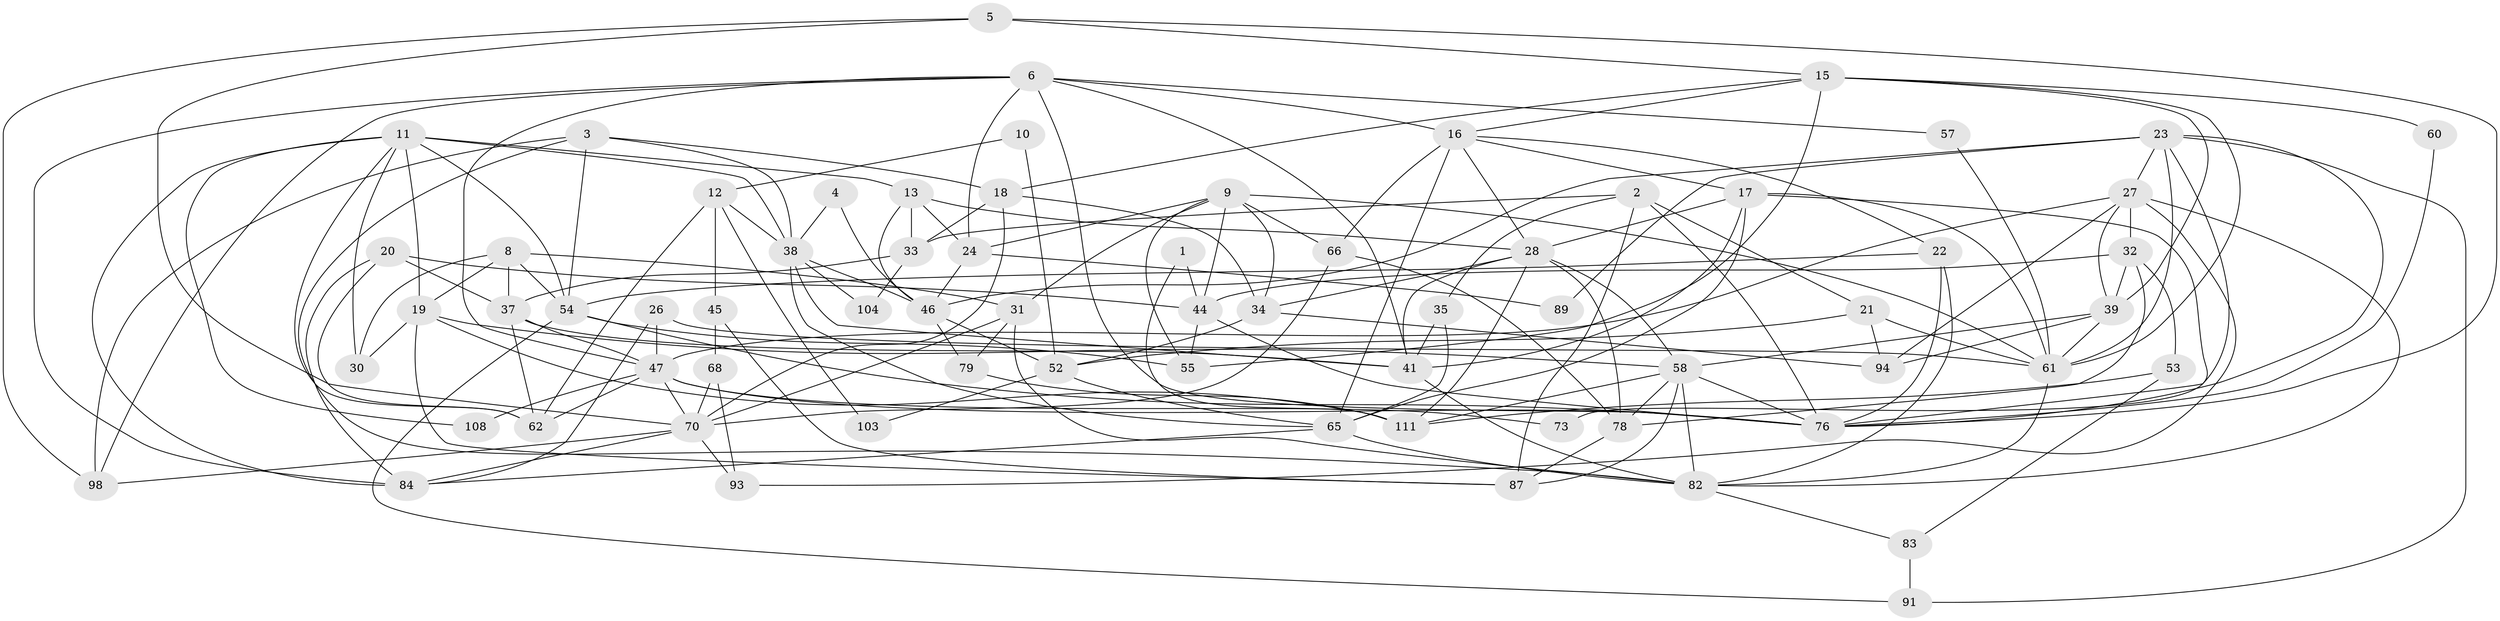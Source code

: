 // Generated by graph-tools (version 1.1) at 2025/52/02/27/25 19:52:09]
// undirected, 69 vertices, 175 edges
graph export_dot {
graph [start="1"]
  node [color=gray90,style=filled];
  1;
  2 [super="+7"];
  3 [super="+14"];
  4;
  5 [super="+43"];
  6 [super="+107"];
  8 [super="+72"];
  9 [super="+77"];
  10;
  11;
  12 [super="+50"];
  13 [super="+90"];
  15 [super="+51"];
  16 [super="+42"];
  17;
  18 [super="+56"];
  19 [super="+75"];
  20;
  21 [super="+29"];
  22 [super="+36"];
  23 [super="+85"];
  24 [super="+25"];
  26;
  27 [super="+71"];
  28 [super="+40"];
  30;
  31 [super="+95"];
  32 [super="+59"];
  33 [super="+49"];
  34;
  35;
  37 [super="+97"];
  38 [super="+100"];
  39 [super="+63"];
  41 [super="+80"];
  44 [super="+86"];
  45;
  46 [super="+48"];
  47 [super="+64"];
  52 [super="+101"];
  53;
  54 [super="+88"];
  55 [super="+96"];
  57;
  58 [super="+69"];
  60;
  61 [super="+74"];
  62 [super="+67"];
  65 [super="+81"];
  66 [super="+110"];
  68;
  70 [super="+109"];
  73;
  76 [super="+106"];
  78;
  79;
  82 [super="+92"];
  83;
  84 [super="+102"];
  87 [super="+105"];
  89;
  91;
  93;
  94 [super="+99"];
  98;
  103;
  104;
  108;
  111;
  1 -- 44;
  1 -- 111;
  2 -- 76;
  2 -- 35;
  2 -- 33;
  2 -- 21;
  2 -- 87;
  3 -- 98;
  3 -- 54;
  3 -- 18;
  3 -- 38;
  3 -- 82;
  4 -- 38;
  4 -- 46;
  5 -- 15;
  5 -- 98;
  5 -- 76;
  5 -- 70;
  6 -- 76;
  6 -- 24;
  6 -- 84;
  6 -- 98;
  6 -- 16;
  6 -- 41;
  6 -- 57;
  6 -- 47;
  8 -- 19;
  8 -- 31;
  8 -- 54;
  8 -- 37;
  8 -- 30;
  9 -- 34;
  9 -- 44;
  9 -- 24;
  9 -- 66;
  9 -- 55;
  9 -- 61;
  9 -- 31;
  10 -- 12;
  10 -- 52;
  11 -- 13;
  11 -- 30;
  11 -- 54;
  11 -- 108;
  11 -- 84;
  11 -- 38;
  11 -- 19;
  11 -- 62;
  12 -- 103 [weight=2];
  12 -- 62;
  12 -- 38;
  12 -- 45;
  13 -- 46;
  13 -- 24 [weight=2];
  13 -- 33;
  13 -- 28 [weight=2];
  15 -- 16;
  15 -- 61;
  15 -- 18;
  15 -- 55;
  15 -- 60;
  15 -- 39;
  16 -- 17;
  16 -- 65;
  16 -- 66;
  16 -- 22;
  16 -- 28;
  17 -- 28;
  17 -- 61;
  17 -- 41;
  17 -- 76;
  17 -- 65;
  18 -- 33;
  18 -- 34;
  18 -- 70;
  19 -- 58;
  19 -- 111;
  19 -- 87;
  19 -- 30;
  20 -- 44;
  20 -- 62;
  20 -- 84;
  20 -- 37;
  21 -- 94;
  21 -- 61;
  21 -- 52 [weight=2];
  22 -- 82;
  22 -- 76;
  22 -- 54;
  23 -- 27;
  23 -- 61;
  23 -- 73;
  23 -- 91;
  23 -- 76;
  23 -- 89;
  23 -- 46;
  24 -- 46;
  24 -- 89;
  26 -- 84;
  26 -- 47;
  26 -- 61;
  27 -- 93;
  27 -- 47;
  27 -- 94;
  27 -- 32;
  27 -- 39;
  27 -- 82;
  28 -- 111;
  28 -- 34;
  28 -- 41;
  28 -- 78;
  28 -- 58;
  31 -- 82;
  31 -- 70;
  31 -- 79;
  32 -- 44;
  32 -- 53;
  32 -- 78;
  32 -- 39;
  33 -- 37 [weight=2];
  33 -- 104;
  34 -- 94;
  34 -- 52;
  35 -- 65;
  35 -- 41;
  37 -- 41;
  37 -- 47;
  37 -- 62;
  38 -- 41;
  38 -- 104;
  38 -- 46;
  38 -- 65;
  39 -- 61;
  39 -- 94;
  39 -- 58;
  41 -- 82;
  44 -- 76;
  44 -- 55;
  45 -- 68;
  45 -- 87;
  46 -- 52;
  46 -- 79;
  47 -- 62;
  47 -- 108;
  47 -- 76;
  47 -- 70;
  47 -- 73;
  52 -- 65;
  52 -- 103;
  53 -- 83;
  53 -- 111;
  54 -- 55;
  54 -- 91;
  54 -- 76;
  57 -- 61;
  58 -- 87;
  58 -- 82;
  58 -- 76;
  58 -- 78;
  58 -- 111;
  60 -- 76;
  61 -- 82;
  65 -- 84;
  65 -- 82;
  66 -- 78;
  66 -- 70;
  68 -- 93;
  68 -- 70;
  70 -- 98;
  70 -- 84;
  70 -- 93;
  78 -- 87;
  79 -- 111;
  82 -- 83;
  83 -- 91;
}
